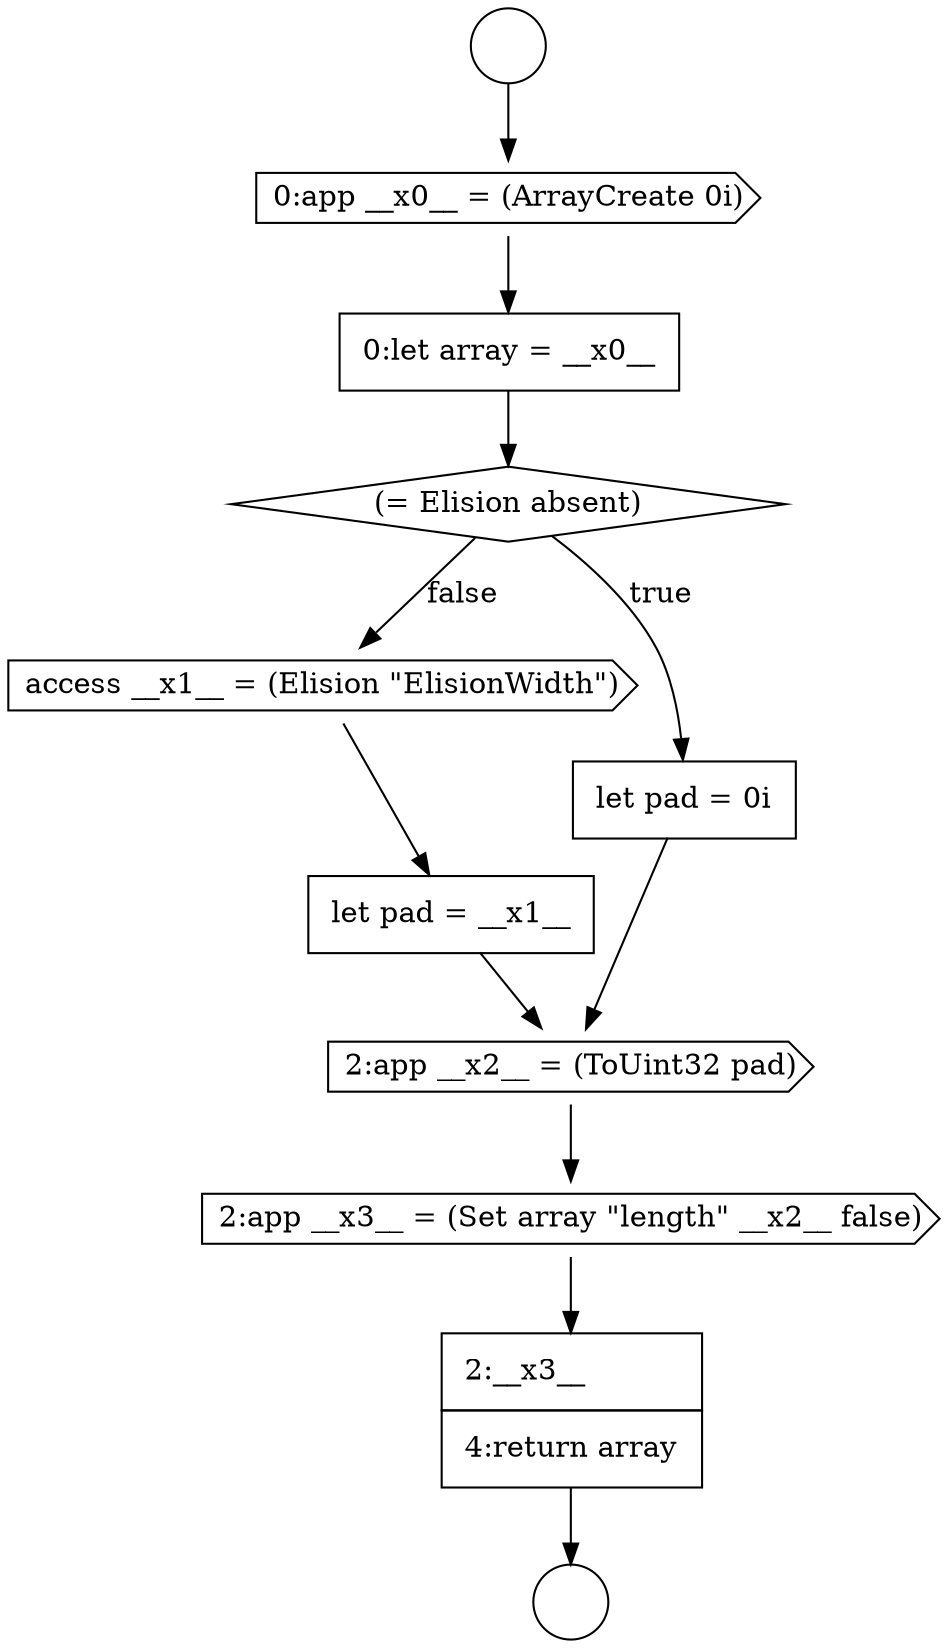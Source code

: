 digraph {
  node3332 [shape=cds, label=<<font color="black">2:app __x2__ = (ToUint32 pad)</font>> color="black" fillcolor="white" style=filled]
  node3327 [shape=none, margin=0, label=<<font color="black">
    <table border="0" cellborder="1" cellspacing="0" cellpadding="10">
      <tr><td align="left">0:let array = __x0__</td></tr>
    </table>
  </font>> color="black" fillcolor="white" style=filled]
  node3326 [shape=cds, label=<<font color="black">0:app __x0__ = (ArrayCreate 0i)</font>> color="black" fillcolor="white" style=filled]
  node3333 [shape=cds, label=<<font color="black">2:app __x3__ = (Set array &quot;length&quot; __x2__ false)</font>> color="black" fillcolor="white" style=filled]
  node3330 [shape=cds, label=<<font color="black">access __x1__ = (Elision &quot;ElisionWidth&quot;)</font>> color="black" fillcolor="white" style=filled]
  node3325 [shape=circle label=" " color="black" fillcolor="white" style=filled]
  node3331 [shape=none, margin=0, label=<<font color="black">
    <table border="0" cellborder="1" cellspacing="0" cellpadding="10">
      <tr><td align="left">let pad = __x1__</td></tr>
    </table>
  </font>> color="black" fillcolor="white" style=filled]
  node3324 [shape=circle label=" " color="black" fillcolor="white" style=filled]
  node3328 [shape=diamond, label=<<font color="black">(= Elision absent)</font>> color="black" fillcolor="white" style=filled]
  node3334 [shape=none, margin=0, label=<<font color="black">
    <table border="0" cellborder="1" cellspacing="0" cellpadding="10">
      <tr><td align="left">2:__x3__</td></tr>
      <tr><td align="left">4:return array</td></tr>
    </table>
  </font>> color="black" fillcolor="white" style=filled]
  node3329 [shape=none, margin=0, label=<<font color="black">
    <table border="0" cellborder="1" cellspacing="0" cellpadding="10">
      <tr><td align="left">let pad = 0i</td></tr>
    </table>
  </font>> color="black" fillcolor="white" style=filled]
  node3332 -> node3333 [ color="black"]
  node3333 -> node3334 [ color="black"]
  node3328 -> node3329 [label=<<font color="black">true</font>> color="black"]
  node3328 -> node3330 [label=<<font color="black">false</font>> color="black"]
  node3324 -> node3326 [ color="black"]
  node3331 -> node3332 [ color="black"]
  node3326 -> node3327 [ color="black"]
  node3334 -> node3325 [ color="black"]
  node3327 -> node3328 [ color="black"]
  node3329 -> node3332 [ color="black"]
  node3330 -> node3331 [ color="black"]
}
